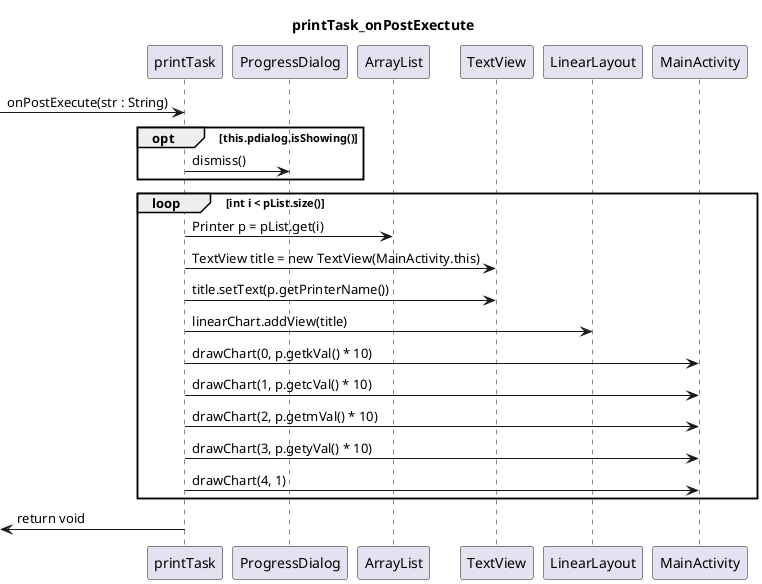 @startuml
title printTask_onPostExectute
-> printTask : onPostExecute(str : String)
opt this.pdialog.isShowing()
printTask -> ProgressDialog : dismiss()
end
loop int i < pList.size()
printTask -> ArrayList : Printer p = pList.get(i)
printTask -> TextView : TextView title = new TextView(MainActivity.this)
printTask -> TextView : title.setText(p.getPrinterName())
printTask -> LinearLayout : linearChart.addView(title)
printTask -> MainActivity : drawChart(0, p.getkVal() * 10)
printTask -> MainActivity : drawChart(1, p.getcVal() * 10)
printTask -> MainActivity : drawChart(2, p.getmVal() * 10)
printTask -> MainActivity : drawChart(3, p.getyVal() * 10)
printTask -> MainActivity : drawChart(4, 1)
end
<- printTask : return void
@enduml